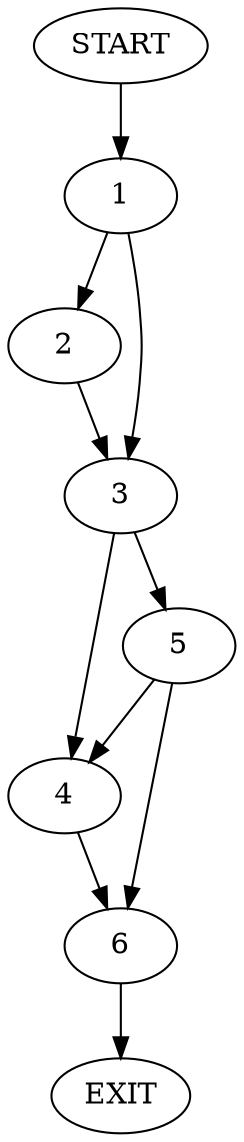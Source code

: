 digraph {
0 [label="START"]
7 [label="EXIT"]
0 -> 1
1 -> 2
1 -> 3
2 -> 3
3 -> 4
3 -> 5
4 -> 6
5 -> 4
5 -> 6
6 -> 7
}
